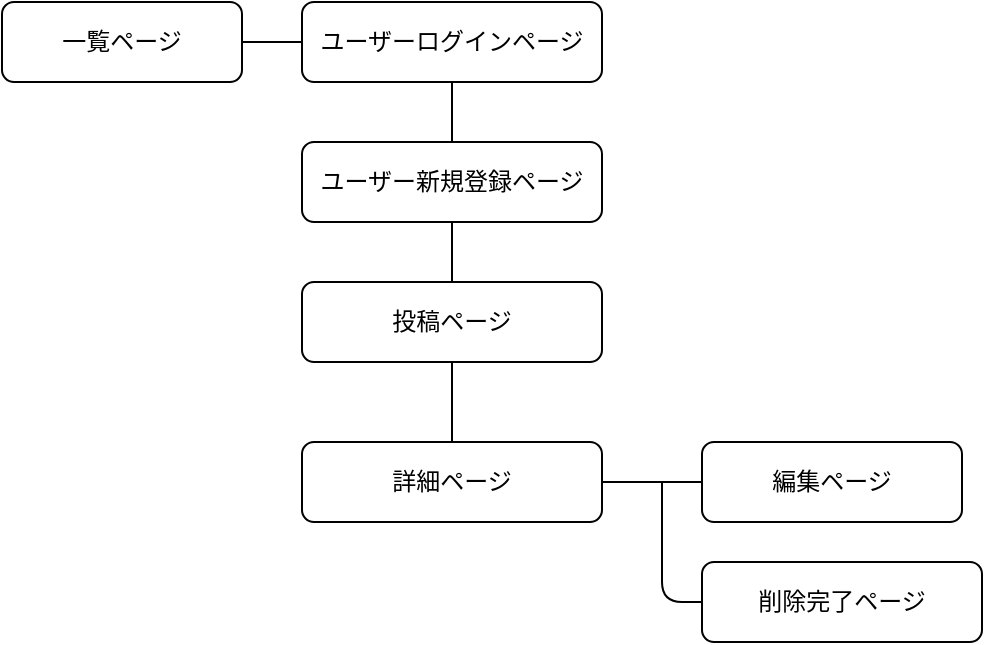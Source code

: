 <mxfile>
    <diagram id="N7ftCXDHB3caeqsM1gYr" name="ページ1">
        <mxGraphModel dx="728" dy="571" grid="1" gridSize="10" guides="1" tooltips="1" connect="1" arrows="1" fold="1" page="1" pageScale="1" pageWidth="827" pageHeight="1169" math="0" shadow="0">
            <root>
                <mxCell id="0"/>
                <mxCell id="1" parent="0"/>
                <mxCell id="2" value="一覧ページ" style="rounded=1;whiteSpace=wrap;html=1;" parent="1" vertex="1">
                    <mxGeometry x="20" y="120" width="120" height="40" as="geometry"/>
                </mxCell>
                <mxCell id="6" value="" style="edgeStyle=none;html=1;endArrow=none;endFill=0;" parent="1" source="5" target="2" edge="1">
                    <mxGeometry relative="1" as="geometry"/>
                </mxCell>
                <mxCell id="12" style="edgeStyle=none;html=1;entryX=0.5;entryY=0;entryDx=0;entryDy=0;endArrow=none;endFill=0;" parent="1" source="5" target="7" edge="1">
                    <mxGeometry relative="1" as="geometry"/>
                </mxCell>
                <mxCell id="5" value="ユーザーログインページ" style="rounded=1;whiteSpace=wrap;html=1;" parent="1" vertex="1">
                    <mxGeometry x="170" y="120" width="150" height="40" as="geometry"/>
                </mxCell>
                <mxCell id="13" style="edgeStyle=none;html=1;endArrow=none;endFill=0;" parent="1" source="7" edge="1">
                    <mxGeometry relative="1" as="geometry">
                        <mxPoint x="245" y="240" as="targetPoint"/>
                    </mxGeometry>
                </mxCell>
                <mxCell id="23" style="edgeStyle=none;html=1;entryX=0.5;entryY=0;entryDx=0;entryDy=0;endArrow=none;endFill=0;" edge="1" parent="1" source="7" target="10">
                    <mxGeometry relative="1" as="geometry"/>
                </mxCell>
                <mxCell id="7" value="ユーザー新規登録ページ" style="rounded=1;whiteSpace=wrap;html=1;" parent="1" vertex="1">
                    <mxGeometry x="170" y="190" width="150" height="40" as="geometry"/>
                </mxCell>
                <mxCell id="15" style="edgeStyle=none;html=1;endArrow=none;endFill=0;" parent="1" edge="1">
                    <mxGeometry relative="1" as="geometry">
                        <mxPoint x="245" y="340" as="targetPoint"/>
                        <mxPoint x="245" y="340" as="sourcePoint"/>
                    </mxGeometry>
                </mxCell>
                <mxCell id="16" style="edgeStyle=none;html=1;entryX=0.5;entryY=0;entryDx=0;entryDy=0;endArrow=none;endFill=0;" parent="1" target="10" edge="1">
                    <mxGeometry relative="1" as="geometry">
                        <mxPoint x="245" y="340" as="sourcePoint"/>
                    </mxGeometry>
                </mxCell>
                <mxCell id="17" style="edgeStyle=none;html=1;endArrow=none;endFill=0;" parent="1" source="10" target="11" edge="1">
                    <mxGeometry relative="1" as="geometry"/>
                </mxCell>
                <mxCell id="10" value="投稿ページ" style="rounded=1;whiteSpace=wrap;html=1;" parent="1" vertex="1">
                    <mxGeometry x="170" y="260" width="150" height="40" as="geometry"/>
                </mxCell>
                <mxCell id="11" value="詳細ページ" style="rounded=1;whiteSpace=wrap;html=1;" parent="1" vertex="1">
                    <mxGeometry x="170" y="340" width="150" height="40" as="geometry"/>
                </mxCell>
                <mxCell id="22" value="" style="edgeStyle=none;html=1;endArrow=none;endFill=0;" parent="1" source="19" target="11" edge="1">
                    <mxGeometry relative="1" as="geometry"/>
                </mxCell>
                <mxCell id="19" value="編集ページ" style="rounded=1;whiteSpace=wrap;html=1;" parent="1" vertex="1">
                    <mxGeometry x="370" y="340" width="130" height="40" as="geometry"/>
                </mxCell>
                <mxCell id="21" style="edgeStyle=none;html=1;endArrow=none;endFill=0;startSize=6;endSize=6;targetPerimeterSpacing=0;strokeWidth=1;rounded=1;" parent="1" source="20" edge="1">
                    <mxGeometry relative="1" as="geometry">
                        <mxPoint x="350" y="360" as="targetPoint"/>
                        <Array as="points">
                            <mxPoint x="350" y="420"/>
                        </Array>
                    </mxGeometry>
                </mxCell>
                <mxCell id="20" value="削除完了ページ" style="rounded=1;whiteSpace=wrap;html=1;" parent="1" vertex="1">
                    <mxGeometry x="370" y="400" width="140" height="40" as="geometry"/>
                </mxCell>
            </root>
        </mxGraphModel>
    </diagram>
</mxfile>